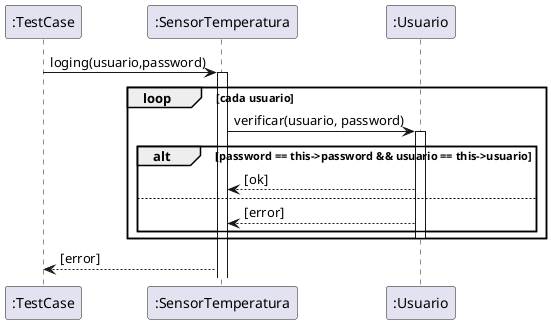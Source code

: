@startuml
":TestCase" -> ":SensorTemperatura": loging(usuario,password)

activate ":SensorTemperatura"
        loop cada usuario
                ":SensorTemperatura" -> ":Usuario": verificar(usuario, password)

                activate ":Usuario"
                        alt password == this->password && usuario == this->usuario
                                ":Usuario" --> ":SensorTemperatura": [ok]
                        else  
                                ":Usuario" --> ":SensorTemperatura": [error]
                        end
                deactivate ":Usuario"
        end
        
        ":SensorTemperatura" --> ":TestCase": [error]

@enduml
